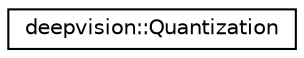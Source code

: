 digraph "Graphical Class Hierarchy"
{
  edge [fontname="Helvetica",fontsize="10",labelfontname="Helvetica",labelfontsize="10"];
  node [fontname="Helvetica",fontsize="10",shape=record];
  rankdir="LR";
  Node0 [label="deepvision::Quantization",height=0.2,width=0.4,color="black", fillcolor="white", style="filled",URL="$d3/dda/structdeepvision_1_1Quantization.html",tooltip="Quantization information. "];
}
